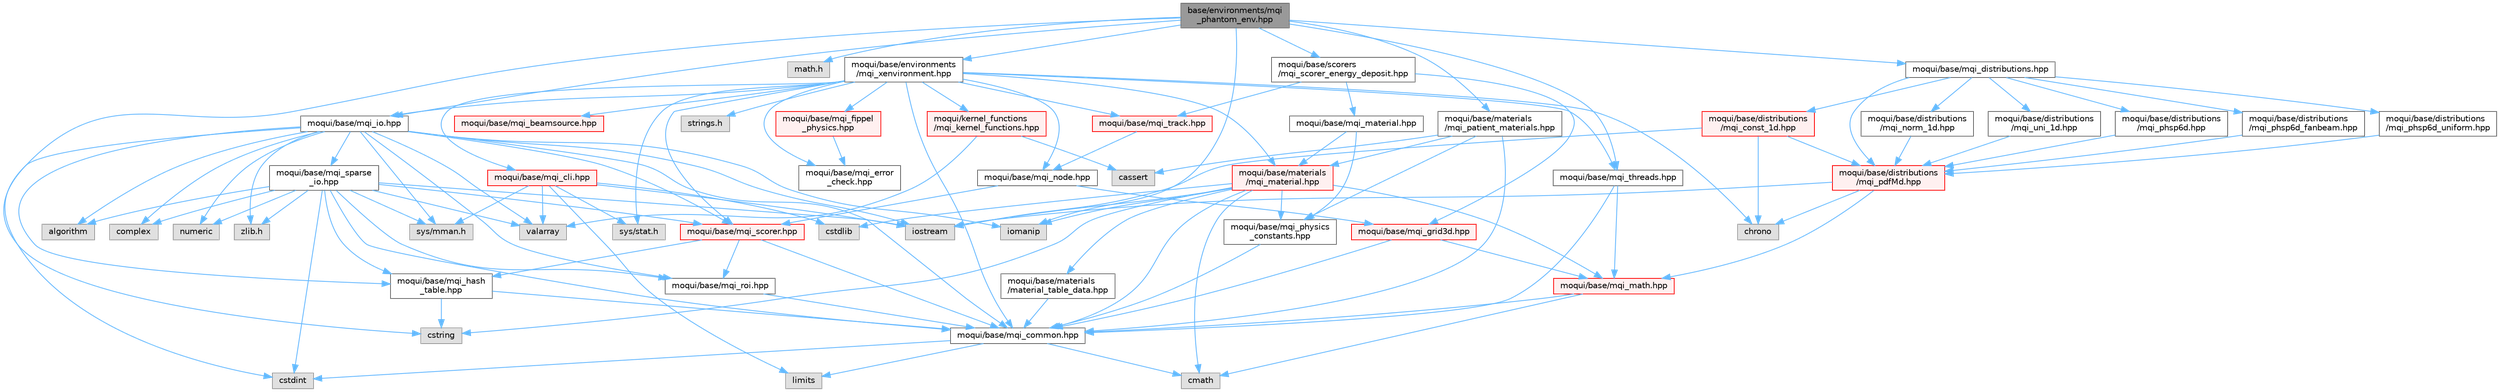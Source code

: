 digraph "base/environments/mqi_phantom_env.hpp"
{
 // LATEX_PDF_SIZE
  bgcolor="transparent";
  edge [fontname=Helvetica,fontsize=10,labelfontname=Helvetica,labelfontsize=10];
  node [fontname=Helvetica,fontsize=10,shape=box,height=0.2,width=0.4];
  Node1 [id="Node000001",label="base/environments/mqi\l_phantom_env.hpp",height=0.2,width=0.4,color="gray40", fillcolor="grey60", style="filled", fontcolor="black",tooltip=" "];
  Node1 -> Node2 [id="edge1_Node000001_Node000002",color="steelblue1",style="solid",tooltip=" "];
  Node2 [id="Node000002",label="cstring",height=0.2,width=0.4,color="grey60", fillcolor="#E0E0E0", style="filled",tooltip=" "];
  Node1 -> Node3 [id="edge2_Node000001_Node000003",color="steelblue1",style="solid",tooltip=" "];
  Node3 [id="Node000003",label="iomanip",height=0.2,width=0.4,color="grey60", fillcolor="#E0E0E0", style="filled",tooltip=" "];
  Node1 -> Node4 [id="edge3_Node000001_Node000004",color="steelblue1",style="solid",tooltip=" "];
  Node4 [id="Node000004",label="math.h",height=0.2,width=0.4,color="grey60", fillcolor="#E0E0E0", style="filled",tooltip=" "];
  Node1 -> Node5 [id="edge4_Node000001_Node000005",color="steelblue1",style="solid",tooltip=" "];
  Node5 [id="Node000005",label="moqui/base/environments\l/mqi_xenvironment.hpp",height=0.2,width=0.4,color="grey40", fillcolor="white", style="filled",URL="$mqi__xenvironment_8hpp.html",tooltip="This file defines the x_environment class, a virtual base class for creating Monte Carlo simulation e..."];
  Node5 -> Node6 [id="edge5_Node000005_Node000006",color="steelblue1",style="solid",tooltip=" "];
  Node6 [id="Node000006",label="chrono",height=0.2,width=0.4,color="grey60", fillcolor="#E0E0E0", style="filled",tooltip=" "];
  Node5 -> Node7 [id="edge6_Node000005_Node000007",color="steelblue1",style="solid",tooltip=" "];
  Node7 [id="Node000007",label="strings.h",height=0.2,width=0.4,color="grey60", fillcolor="#E0E0E0", style="filled",tooltip=" "];
  Node5 -> Node8 [id="edge7_Node000005_Node000008",color="steelblue1",style="solid",tooltip=" "];
  Node8 [id="Node000008",label="sys/stat.h",height=0.2,width=0.4,color="grey60", fillcolor="#E0E0E0", style="filled",tooltip=" "];
  Node5 -> Node9 [id="edge8_Node000005_Node000009",color="steelblue1",style="solid",tooltip=" "];
  Node9 [id="Node000009",label="moqui/base/mqi_common.hpp",height=0.2,width=0.4,color="grey40", fillcolor="white", style="filled",URL="$mqi__common_8hpp.html",tooltip="A header file containing common definitions, macros, and type aliases for the project."];
  Node9 -> Node10 [id="edge9_Node000009_Node000010",color="steelblue1",style="solid",tooltip=" "];
  Node10 [id="Node000010",label="cmath",height=0.2,width=0.4,color="grey60", fillcolor="#E0E0E0", style="filled",tooltip=" "];
  Node9 -> Node11 [id="edge10_Node000009_Node000011",color="steelblue1",style="solid",tooltip=" "];
  Node11 [id="Node000011",label="cstdint",height=0.2,width=0.4,color="grey60", fillcolor="#E0E0E0", style="filled",tooltip=" "];
  Node9 -> Node12 [id="edge11_Node000009_Node000012",color="steelblue1",style="solid",tooltip=" "];
  Node12 [id="Node000012",label="limits",height=0.2,width=0.4,color="grey60", fillcolor="#E0E0E0", style="filled",tooltip=" "];
  Node5 -> Node13 [id="edge12_Node000005_Node000013",color="steelblue1",style="solid",tooltip=" "];
  Node13 [id="Node000013",label="moqui/base/mqi_node.hpp",height=0.2,width=0.4,color="grey40", fillcolor="white", style="filled",URL="$mqi__node_8hpp.html",tooltip="Defines the node structure for the geometry hierarchy (scene graph)."];
  Node13 -> Node14 [id="edge13_Node000013_Node000014",color="steelblue1",style="solid",tooltip=" "];
  Node14 [id="Node000014",label="moqui/base/mqi_grid3d.hpp",height=0.2,width=0.4,color="red", fillcolor="#FFF0F0", style="filled",URL="$mqi__grid3d_8hpp.html",tooltip="Defines a generic 3D rectilinear grid for Monte Carlo transport simulations."];
  Node14 -> Node9 [id="edge14_Node000014_Node000009",color="steelblue1",style="solid",tooltip=" "];
  Node14 -> Node24 [id="edge15_Node000014_Node000024",color="steelblue1",style="solid",tooltip=" "];
  Node24 [id="Node000024",label="moqui/base/mqi_math.hpp",height=0.2,width=0.4,color="red", fillcolor="#FFF0F0", style="filled",URL="$mqi__math_8hpp.html",tooltip="Defines mathematical constants and functions for both CPU and CUDA execution."];
  Node24 -> Node9 [id="edge16_Node000024_Node000009",color="steelblue1",style="solid",tooltip=" "];
  Node24 -> Node10 [id="edge17_Node000024_Node000010",color="steelblue1",style="solid",tooltip=" "];
  Node13 -> Node27 [id="edge18_Node000013_Node000027",color="steelblue1",style="solid",tooltip=" "];
  Node27 [id="Node000027",label="moqui/base/mqi_scorer.hpp",height=0.2,width=0.4,color="red", fillcolor="#FFF0F0", style="filled",URL="$mqi__scorer_8hpp.html",tooltip=" "];
  Node27 -> Node9 [id="edge19_Node000027_Node000009",color="steelblue1",style="solid",tooltip=" "];
  Node27 -> Node28 [id="edge20_Node000027_Node000028",color="steelblue1",style="solid",tooltip=" "];
  Node28 [id="Node000028",label="moqui/base/mqi_hash\l_table.hpp",height=0.2,width=0.4,color="grey40", fillcolor="white", style="filled",URL="$mqi__hash__table_8hpp.html",tooltip="Defines the basic data structures and utility functions for a simple hash table."];
  Node28 -> Node2 [id="edge21_Node000028_Node000002",color="steelblue1",style="solid",tooltip=" "];
  Node28 -> Node9 [id="edge22_Node000028_Node000009",color="steelblue1",style="solid",tooltip=" "];
  Node27 -> Node29 [id="edge23_Node000027_Node000029",color="steelblue1",style="solid",tooltip=" "];
  Node29 [id="Node000029",label="moqui/base/mqi_roi.hpp",height=0.2,width=0.4,color="grey40", fillcolor="white", style="filled",URL="$mqi__roi_8hpp.html",tooltip=" "];
  Node29 -> Node9 [id="edge24_Node000029_Node000009",color="steelblue1",style="solid",tooltip=" "];
  Node5 -> Node30 [id="edge25_Node000005_Node000030",color="steelblue1",style="solid",tooltip=" "];
  Node30 [id="Node000030",label="moqui/base/materials\l/mqi_material.hpp",height=0.2,width=0.4,color="red", fillcolor="#FFF0F0", style="filled",URL="$materials_2mqi__material_8hpp.html",tooltip="This file defines the base class for materials and specific material implementations."];
  Node30 -> Node9 [id="edge26_Node000030_Node000009",color="steelblue1",style="solid",tooltip=" "];
  Node30 -> Node24 [id="edge27_Node000030_Node000024",color="steelblue1",style="solid",tooltip=" "];
  Node30 -> Node31 [id="edge28_Node000030_Node000031",color="steelblue1",style="solid",tooltip=" "];
  Node31 [id="Node000031",label="moqui/base/mqi_physics\l_constants.hpp",height=0.2,width=0.4,color="grey40", fillcolor="white", style="filled",URL="$mqi__physics__constants_8hpp.html",tooltip="Defines a struct containing fundamental physical constants and unit conversions."];
  Node31 -> Node9 [id="edge29_Node000031_Node000009",color="steelblue1",style="solid",tooltip=" "];
  Node30 -> Node32 [id="edge30_Node000030_Node000032",color="steelblue1",style="solid",tooltip=" "];
  Node32 [id="Node000032",label="moqui/base/materials\l/material_table_data.hpp",height=0.2,width=0.4,color="grey40", fillcolor="white", style="filled",URL="$material__table__data_8hpp.html",tooltip="This file contains pre-calculated tables for stopping power ratios."];
  Node32 -> Node9 [id="edge31_Node000032_Node000009",color="steelblue1",style="solid",tooltip=" "];
  Node30 -> Node10 [id="edge32_Node000030_Node000010",color="steelblue1",style="solid",tooltip=" "];
  Node30 -> Node33 [id="edge33_Node000030_Node000033",color="steelblue1",style="solid",tooltip=" "];
  Node33 [id="Node000033",label="cstdlib",height=0.2,width=0.4,color="grey60", fillcolor="#E0E0E0", style="filled",tooltip=" "];
  Node30 -> Node2 [id="edge34_Node000030_Node000002",color="steelblue1",style="solid",tooltip=" "];
  Node30 -> Node3 [id="edge35_Node000030_Node000003",color="steelblue1",style="solid",tooltip=" "];
  Node30 -> Node19 [id="edge36_Node000030_Node000019",color="steelblue1",style="solid",tooltip=" "];
  Node19 [id="Node000019",label="iostream",height=0.2,width=0.4,color="grey60", fillcolor="#E0E0E0", style="filled",tooltip=" "];
  Node5 -> Node35 [id="edge37_Node000005_Node000035",color="steelblue1",style="solid",tooltip=" "];
  Node35 [id="Node000035",label="moqui/base/mqi_beamsource.hpp",height=0.2,width=0.4,color="red", fillcolor="#FFF0F0", style="filled",URL="$mqi__beamsource_8hpp.html",tooltip="Defines a source of particles for simulation, composed of multiple beamlets."];
  Node5 -> Node48 [id="edge38_Node000005_Node000048",color="steelblue1",style="solid",tooltip=" "];
  Node48 [id="Node000048",label="moqui/base/mqi_cli.hpp",height=0.2,width=0.4,color="red", fillcolor="#FFF0F0", style="filled",URL="$mqi__cli_8hpp.html",tooltip="Defines a command-line interface (CLI) helper class."];
  Node48 -> Node19 [id="edge39_Node000048_Node000019",color="steelblue1",style="solid",tooltip=" "];
  Node48 -> Node12 [id="edge40_Node000048_Node000012",color="steelblue1",style="solid",tooltip=" "];
  Node48 -> Node51 [id="edge41_Node000048_Node000051",color="steelblue1",style="solid",tooltip=" "];
  Node51 [id="Node000051",label="valarray",height=0.2,width=0.4,color="grey60", fillcolor="#E0E0E0", style="filled",tooltip=" "];
  Node48 -> Node8 [id="edge42_Node000048_Node000008",color="steelblue1",style="solid",tooltip=" "];
  Node48 -> Node33 [id="edge43_Node000048_Node000033",color="steelblue1",style="solid",tooltip=" "];
  Node48 -> Node54 [id="edge44_Node000048_Node000054",color="steelblue1",style="solid",tooltip=" "];
  Node54 [id="Node000054",label="sys/mman.h",height=0.2,width=0.4,color="grey60", fillcolor="#E0E0E0", style="filled",tooltip=" "];
  Node5 -> Node56 [id="edge45_Node000005_Node000056",color="steelblue1",style="solid",tooltip=" "];
  Node56 [id="Node000056",label="moqui/base/mqi_error\l_check.hpp",height=0.2,width=0.4,color="grey40", fillcolor="white", style="filled",URL="$mqi__error__check_8hpp.html",tooltip="Defines error-checking utilities for CUDA operations."];
  Node5 -> Node57 [id="edge46_Node000005_Node000057",color="steelblue1",style="solid",tooltip=" "];
  Node57 [id="Node000057",label="moqui/base/mqi_fippel\l_physics.hpp",height=0.2,width=0.4,color="red", fillcolor="#FFF0F0", style="filled",URL="$mqi__fippel__physics_8hpp.html",tooltip="Implements a \"physics list\" for proton transport based on the Fippel model."];
  Node57 -> Node56 [id="edge47_Node000057_Node000056",color="steelblue1",style="solid",tooltip=" "];
  Node5 -> Node68 [id="edge48_Node000005_Node000068",color="steelblue1",style="solid",tooltip=" "];
  Node68 [id="Node000068",label="moqui/base/mqi_io.hpp",height=0.2,width=0.4,color="grey40", fillcolor="white", style="filled",URL="$mqi__io_8hpp.html",tooltip="Defines a collection of functions for saving simulation data to various file formats."];
  Node68 -> Node69 [id="edge49_Node000068_Node000069",color="steelblue1",style="solid",tooltip=" "];
  Node69 [id="Node000069",label="algorithm",height=0.2,width=0.4,color="grey60", fillcolor="#E0E0E0", style="filled",tooltip=" "];
  Node68 -> Node70 [id="edge50_Node000068_Node000070",color="steelblue1",style="solid",tooltip=" "];
  Node70 [id="Node000070",label="complex",height=0.2,width=0.4,color="grey60", fillcolor="#E0E0E0", style="filled",tooltip=" "];
  Node68 -> Node11 [id="edge51_Node000068_Node000011",color="steelblue1",style="solid",tooltip=" "];
  Node68 -> Node3 [id="edge52_Node000068_Node000003",color="steelblue1",style="solid",tooltip=" "];
  Node68 -> Node19 [id="edge53_Node000068_Node000019",color="steelblue1",style="solid",tooltip=" "];
  Node68 -> Node71 [id="edge54_Node000068_Node000071",color="steelblue1",style="solid",tooltip=" "];
  Node71 [id="Node000071",label="numeric",height=0.2,width=0.4,color="grey60", fillcolor="#E0E0E0", style="filled",tooltip=" "];
  Node68 -> Node51 [id="edge55_Node000068_Node000051",color="steelblue1",style="solid",tooltip=" "];
  Node68 -> Node72 [id="edge56_Node000068_Node000072",color="steelblue1",style="solid",tooltip=" "];
  Node72 [id="Node000072",label="zlib.h",height=0.2,width=0.4,color="grey60", fillcolor="#E0E0E0", style="filled",tooltip=" "];
  Node68 -> Node54 [id="edge57_Node000068_Node000054",color="steelblue1",style="solid",tooltip=" "];
  Node68 -> Node9 [id="edge58_Node000068_Node000009",color="steelblue1",style="solid",tooltip=" "];
  Node68 -> Node28 [id="edge59_Node000068_Node000028",color="steelblue1",style="solid",tooltip=" "];
  Node68 -> Node29 [id="edge60_Node000068_Node000029",color="steelblue1",style="solid",tooltip=" "];
  Node68 -> Node73 [id="edge61_Node000068_Node000073",color="steelblue1",style="solid",tooltip=" "];
  Node73 [id="Node000073",label="moqui/base/mqi_sparse\l_io.hpp",height=0.2,width=0.4,color="grey40", fillcolor="white", style="filled",URL="$mqi__sparse__io_8hpp.html",tooltip=" "];
  Node73 -> Node69 [id="edge62_Node000073_Node000069",color="steelblue1",style="solid",tooltip=" "];
  Node73 -> Node70 [id="edge63_Node000073_Node000070",color="steelblue1",style="solid",tooltip=" "];
  Node73 -> Node11 [id="edge64_Node000073_Node000011",color="steelblue1",style="solid",tooltip=" "];
  Node73 -> Node19 [id="edge65_Node000073_Node000019",color="steelblue1",style="solid",tooltip=" "];
  Node73 -> Node71 [id="edge66_Node000073_Node000071",color="steelblue1",style="solid",tooltip=" "];
  Node73 -> Node51 [id="edge67_Node000073_Node000051",color="steelblue1",style="solid",tooltip=" "];
  Node73 -> Node72 [id="edge68_Node000073_Node000072",color="steelblue1",style="solid",tooltip=" "];
  Node73 -> Node54 [id="edge69_Node000073_Node000054",color="steelblue1",style="solid",tooltip=" "];
  Node73 -> Node9 [id="edge70_Node000073_Node000009",color="steelblue1",style="solid",tooltip=" "];
  Node73 -> Node28 [id="edge71_Node000073_Node000028",color="steelblue1",style="solid",tooltip=" "];
  Node73 -> Node29 [id="edge72_Node000073_Node000029",color="steelblue1",style="solid",tooltip=" "];
  Node73 -> Node27 [id="edge73_Node000073_Node000027",color="steelblue1",style="solid",tooltip=" "];
  Node68 -> Node27 [id="edge74_Node000068_Node000027",color="steelblue1",style="solid",tooltip=" "];
  Node5 -> Node27 [id="edge75_Node000005_Node000027",color="steelblue1",style="solid",tooltip=" "];
  Node5 -> Node74 [id="edge76_Node000005_Node000074",color="steelblue1",style="solid",tooltip=" "];
  Node74 [id="Node000074",label="moqui/base/mqi_threads.hpp",height=0.2,width=0.4,color="grey40", fillcolor="white", style="filled",URL="$mqi__threads_8hpp.html",tooltip=" "];
  Node74 -> Node9 [id="edge77_Node000074_Node000009",color="steelblue1",style="solid",tooltip=" "];
  Node74 -> Node24 [id="edge78_Node000074_Node000024",color="steelblue1",style="solid",tooltip=" "];
  Node5 -> Node62 [id="edge79_Node000005_Node000062",color="steelblue1",style="solid",tooltip=" "];
  Node62 [id="Node000062",label="moqui/base/mqi_track.hpp",height=0.2,width=0.4,color="red", fillcolor="#FFF0F0", style="filled",URL="$mqi__track_8hpp.html",tooltip=" "];
  Node62 -> Node13 [id="edge80_Node000062_Node000013",color="steelblue1",style="solid",tooltip=" "];
  Node5 -> Node75 [id="edge81_Node000005_Node000075",color="steelblue1",style="solid",tooltip=" "];
  Node75 [id="Node000075",label="moqui/kernel_functions\l/mqi_kernel_functions.hpp",height=0.2,width=0.4,color="red", fillcolor="#FFF0F0", style="filled",URL="$mqi__kernel__functions_8hpp.html",tooltip="A convenience header that includes all CUDA kernel-related functions for the Moqui simulation engine."];
  Node75 -> Node23 [id="edge82_Node000075_Node000023",color="steelblue1",style="solid",tooltip=" "];
  Node23 [id="Node000023",label="cassert",height=0.2,width=0.4,color="grey60", fillcolor="#E0E0E0", style="filled",tooltip=" "];
  Node75 -> Node51 [id="edge83_Node000075_Node000051",color="steelblue1",style="solid",tooltip=" "];
  Node1 -> Node82 [id="edge84_Node000001_Node000082",color="steelblue1",style="solid",tooltip=" "];
  Node82 [id="Node000082",label="moqui/base/materials\l/mqi_patient_materials.hpp",height=0.2,width=0.4,color="grey40", fillcolor="white", style="filled",URL="$mqi__patient__materials_8hpp.html",tooltip="Defines the mqi::patient_material_t class for converting Hounsfield Units (HU) to material properties..."];
  Node82 -> Node23 [id="edge85_Node000082_Node000023",color="steelblue1",style="solid",tooltip=" "];
  Node82 -> Node30 [id="edge86_Node000082_Node000030",color="steelblue1",style="solid",tooltip=" "];
  Node82 -> Node9 [id="edge87_Node000082_Node000009",color="steelblue1",style="solid",tooltip=" "];
  Node82 -> Node31 [id="edge88_Node000082_Node000031",color="steelblue1",style="solid",tooltip=" "];
  Node1 -> Node38 [id="edge89_Node000001_Node000038",color="steelblue1",style="solid",tooltip=" "];
  Node38 [id="Node000038",label="moqui/base/mqi_distributions.hpp",height=0.2,width=0.4,color="grey40", fillcolor="white", style="filled",URL="$mqi__distributions_8hpp.html",tooltip="A meta-header that includes all particle distribution function headers."];
  Node38 -> Node39 [id="edge90_Node000038_Node000039",color="steelblue1",style="solid",tooltip=" "];
  Node39 [id="Node000039",label="moqui/base/distributions\l/mqi_const_1d.hpp",height=0.2,width=0.4,color="red", fillcolor="#FFF0F0", style="filled",URL="$mqi__const__1d_8hpp.html",tooltip="Defines a 1-dimensional constant probability distribution function."];
  Node39 -> Node19 [id="edge91_Node000039_Node000019",color="steelblue1",style="solid",tooltip=" "];
  Node39 -> Node6 [id="edge92_Node000039_Node000006",color="steelblue1",style="solid",tooltip=" "];
  Node39 -> Node41 [id="edge93_Node000039_Node000041",color="steelblue1",style="solid",tooltip=" "];
  Node41 [id="Node000041",label="moqui/base/distributions\l/mqi_pdfMd.hpp",height=0.2,width=0.4,color="red", fillcolor="#FFF0F0", style="filled",URL="$mqi__pdf_md_8hpp.html",tooltip="Defines the base class for M-dimensional probability distribution functions."];
  Node41 -> Node19 [id="edge94_Node000041_Node000019",color="steelblue1",style="solid",tooltip=" "];
  Node41 -> Node6 [id="edge95_Node000041_Node000006",color="steelblue1",style="solid",tooltip=" "];
  Node41 -> Node24 [id="edge96_Node000041_Node000024",color="steelblue1",style="solid",tooltip=" "];
  Node38 -> Node42 [id="edge97_Node000038_Node000042",color="steelblue1",style="solid",tooltip=" "];
  Node42 [id="Node000042",label="moqui/base/distributions\l/mqi_norm_1d.hpp",height=0.2,width=0.4,color="grey40", fillcolor="white", style="filled",URL="$mqi__norm__1d_8hpp.html",tooltip="Defines a 1-dimensional normal (Gaussian) probability distribution function."];
  Node42 -> Node41 [id="edge98_Node000042_Node000041",color="steelblue1",style="solid",tooltip=" "];
  Node38 -> Node43 [id="edge99_Node000038_Node000043",color="steelblue1",style="solid",tooltip=" "];
  Node43 [id="Node000043",label="moqui/base/distributions\l/mqi_uni_1d.hpp",height=0.2,width=0.4,color="grey40", fillcolor="white", style="filled",URL="$mqi__uni__1d_8hpp.html",tooltip="This file defines the uni_1d class, a 1-dimensional uniform distribution."];
  Node43 -> Node41 [id="edge100_Node000043_Node000041",color="steelblue1",style="solid",tooltip=" "];
  Node38 -> Node41 [id="edge101_Node000038_Node000041",color="steelblue1",style="solid",tooltip=" "];
  Node38 -> Node44 [id="edge102_Node000038_Node000044",color="steelblue1",style="solid",tooltip=" "];
  Node44 [id="Node000044",label="moqui/base/distributions\l/mqi_phsp6d.hpp",height=0.2,width=0.4,color="grey40", fillcolor="white", style="filled",URL="$mqi__phsp6d_8hpp.html",tooltip="Defines a 6-dimensional phase-space probability distribution function."];
  Node44 -> Node41 [id="edge103_Node000044_Node000041",color="steelblue1",style="solid",tooltip=" "];
  Node38 -> Node45 [id="edge104_Node000038_Node000045",color="steelblue1",style="solid",tooltip=" "];
  Node45 [id="Node000045",label="moqui/base/distributions\l/mqi_phsp6d_fanbeam.hpp",height=0.2,width=0.4,color="grey40", fillcolor="white", style="filled",URL="$mqi__phsp6d__fanbeam_8hpp.html",tooltip="Defines a 6-dimensional phase-space PDF for a fan beam."];
  Node45 -> Node41 [id="edge105_Node000045_Node000041",color="steelblue1",style="solid",tooltip=" "];
  Node38 -> Node46 [id="edge106_Node000038_Node000046",color="steelblue1",style="solid",tooltip=" "];
  Node46 [id="Node000046",label="moqui/base/distributions\l/mqi_phsp6d_uniform.hpp",height=0.2,width=0.4,color="grey40", fillcolor="white", style="filled",URL="$mqi__phsp6d__uniform_8hpp.html",tooltip="This file defines the phsp_6d_uniform class, a 6-dimensional uniform phase-space distribution."];
  Node46 -> Node41 [id="edge107_Node000046_Node000041",color="steelblue1",style="solid",tooltip=" "];
  Node1 -> Node68 [id="edge108_Node000001_Node000068",color="steelblue1",style="solid",tooltip=" "];
  Node1 -> Node74 [id="edge109_Node000001_Node000074",color="steelblue1",style="solid",tooltip=" "];
  Node1 -> Node83 [id="edge110_Node000001_Node000083",color="steelblue1",style="solid",tooltip=" "];
  Node83 [id="Node000083",label="moqui/base/scorers\l/mqi_scorer_energy_deposit.hpp",height=0.2,width=0.4,color="grey40", fillcolor="white", style="filled",URL="$mqi__scorer__energy__deposit_8hpp.html",tooltip="Defines functions for \"scoring\" (calculating) physics quantities like dose and LET."];
  Node83 -> Node14 [id="edge111_Node000083_Node000014",color="steelblue1",style="solid",tooltip=" "];
  Node83 -> Node60 [id="edge112_Node000083_Node000060",color="steelblue1",style="solid",tooltip=" "];
  Node60 [id="Node000060",label="moqui/base/mqi_material.hpp",height=0.2,width=0.4,color="grey40", fillcolor="white", style="filled",URL="$mqi__material_8hpp.html",tooltip="Includes the necessary headers for material definitions."];
  Node60 -> Node30 [id="edge113_Node000060_Node000030",color="steelblue1",style="solid",tooltip=" "];
  Node60 -> Node31 [id="edge114_Node000060_Node000031",color="steelblue1",style="solid",tooltip=" "];
  Node83 -> Node62 [id="edge115_Node000083_Node000062",color="steelblue1",style="solid",tooltip=" "];
}
